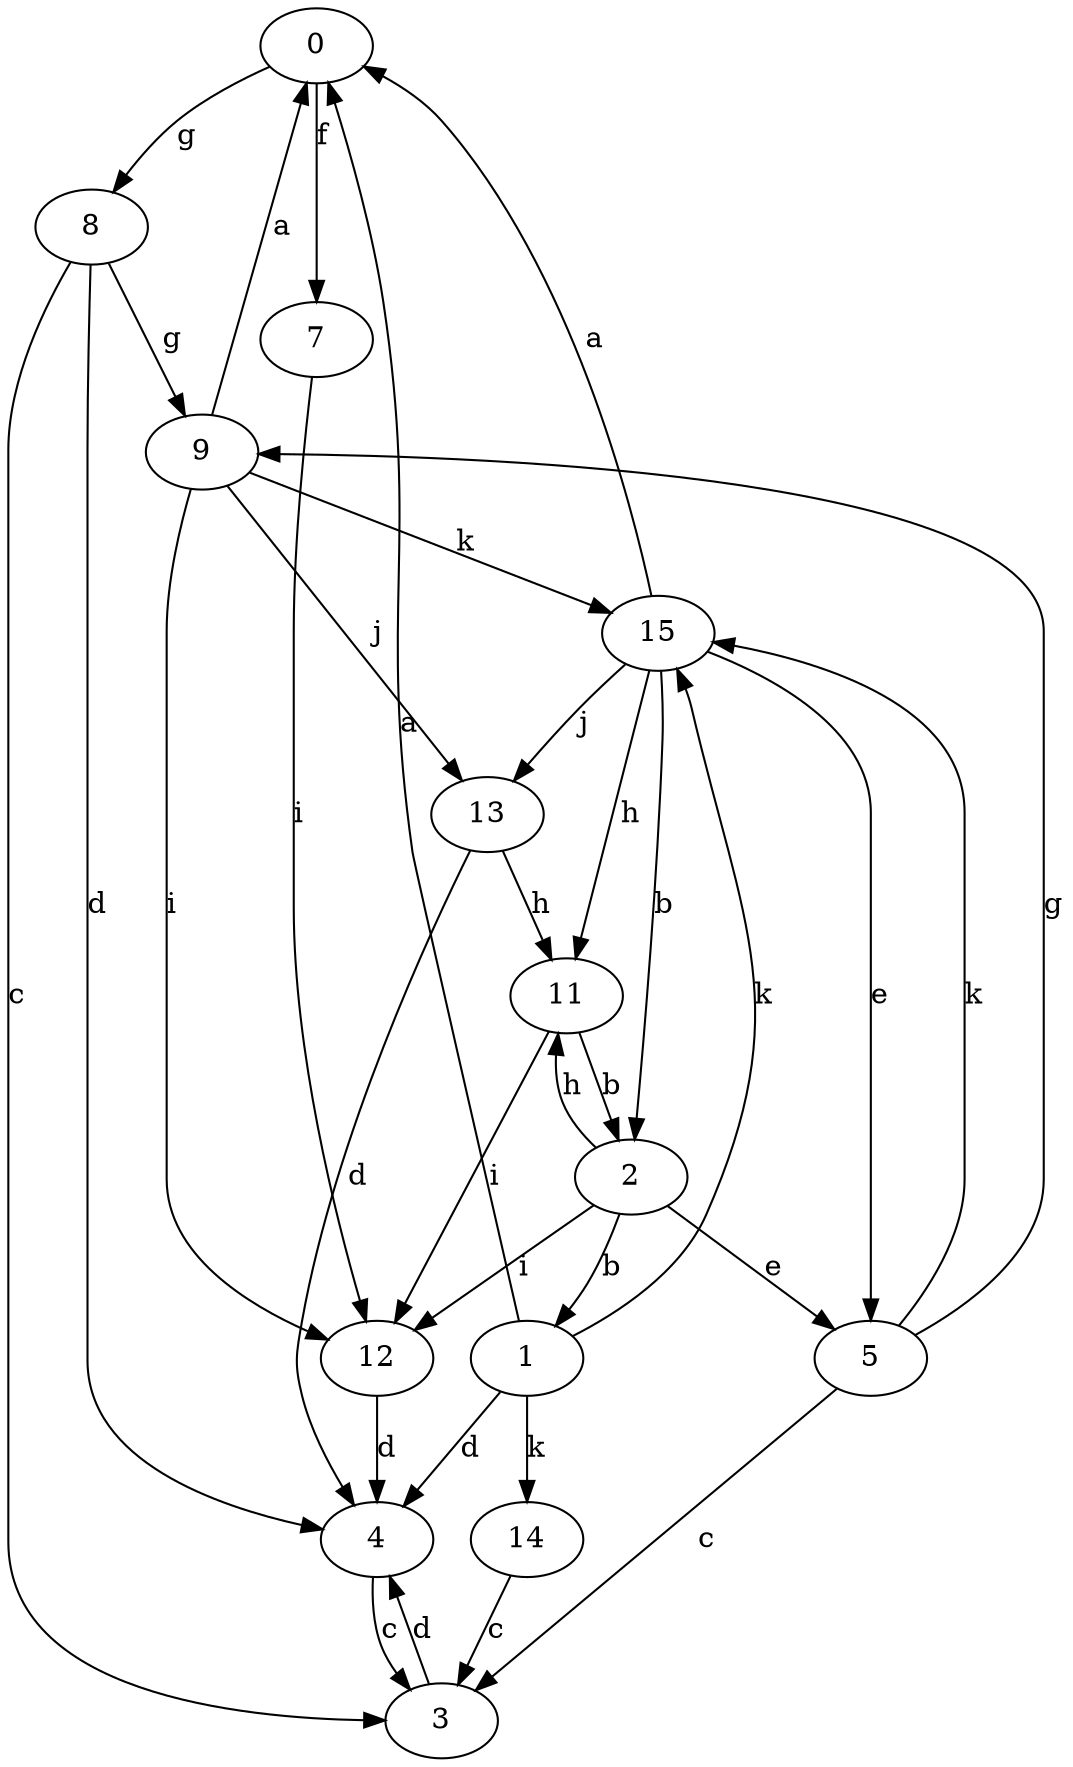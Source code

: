 strict digraph  {
0;
1;
2;
3;
4;
5;
7;
8;
9;
11;
12;
13;
14;
15;
0 -> 7  [label=f];
0 -> 8  [label=g];
1 -> 0  [label=a];
1 -> 4  [label=d];
1 -> 14  [label=k];
1 -> 15  [label=k];
2 -> 1  [label=b];
2 -> 5  [label=e];
2 -> 11  [label=h];
2 -> 12  [label=i];
3 -> 4  [label=d];
4 -> 3  [label=c];
5 -> 3  [label=c];
5 -> 9  [label=g];
5 -> 15  [label=k];
7 -> 12  [label=i];
8 -> 3  [label=c];
8 -> 4  [label=d];
8 -> 9  [label=g];
9 -> 0  [label=a];
9 -> 12  [label=i];
9 -> 13  [label=j];
9 -> 15  [label=k];
11 -> 2  [label=b];
11 -> 12  [label=i];
12 -> 4  [label=d];
13 -> 4  [label=d];
13 -> 11  [label=h];
14 -> 3  [label=c];
15 -> 0  [label=a];
15 -> 2  [label=b];
15 -> 5  [label=e];
15 -> 11  [label=h];
15 -> 13  [label=j];
}
